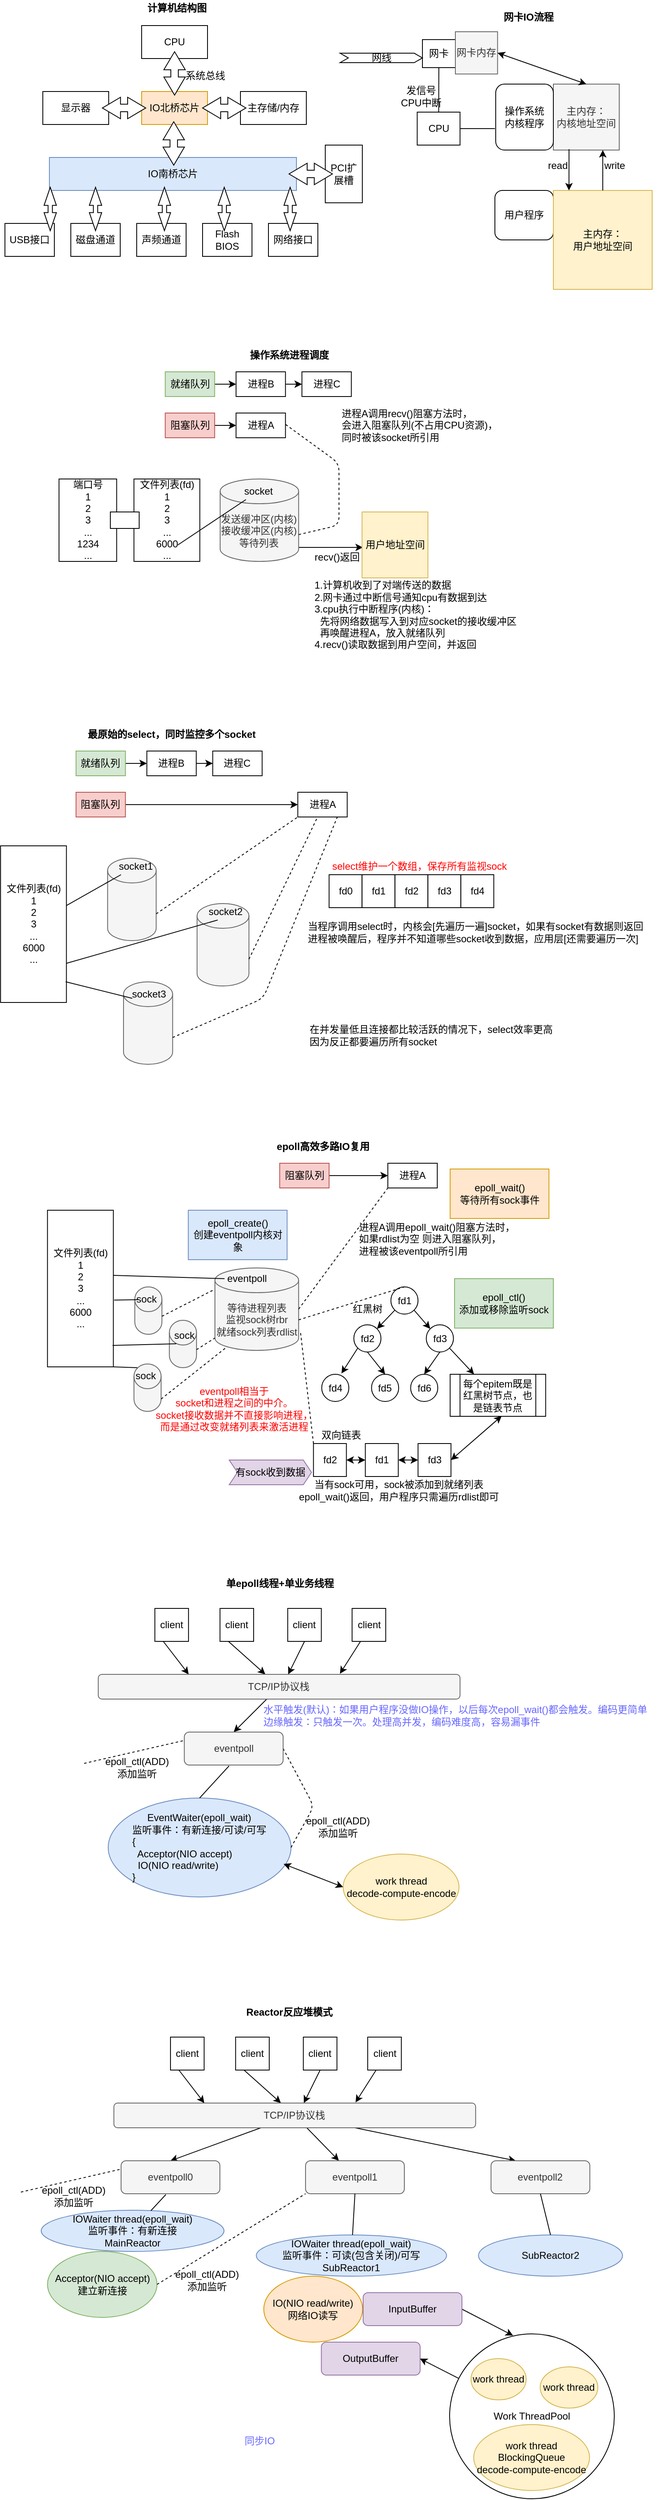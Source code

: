<mxfile version="20.8.13" type="github">
  <diagram id="yQU9XVNkyh9_PEf1FD41" name="Page-1">
    <mxGraphModel dx="1195" dy="657" grid="1" gridSize="10" guides="1" tooltips="1" connect="1" arrows="1" fold="1" page="1" pageScale="1" pageWidth="827" pageHeight="1169" math="0" shadow="0">
      <root>
        <mxCell id="0" />
        <mxCell id="1" parent="0" />
        <mxCell id="0O0ggUQHUPl4NejqoUbk-1" value="IO北桥芯片" style="rounded=0;whiteSpace=wrap;html=1;fillColor=#ffe6cc;strokeColor=#d79b00;" parent="1" vertex="1">
          <mxGeometry x="191" y="120" width="80" height="40" as="geometry" />
        </mxCell>
        <mxCell id="0O0ggUQHUPl4NejqoUbk-2" value="CPU" style="rounded=0;whiteSpace=wrap;html=1;" parent="1" vertex="1">
          <mxGeometry x="191" y="40" width="80" height="40" as="geometry" />
        </mxCell>
        <mxCell id="0O0ggUQHUPl4NejqoUbk-3" value="显示器" style="rounded=0;whiteSpace=wrap;html=1;" parent="1" vertex="1">
          <mxGeometry x="71" y="120" width="80" height="40" as="geometry" />
        </mxCell>
        <mxCell id="0O0ggUQHUPl4NejqoUbk-4" value="主存储/内存" style="rounded=0;whiteSpace=wrap;html=1;" parent="1" vertex="1">
          <mxGeometry x="311" y="120" width="80" height="40" as="geometry" />
        </mxCell>
        <mxCell id="0O0ggUQHUPl4NejqoUbk-5" value="IO南桥芯片" style="rounded=0;whiteSpace=wrap;html=1;fillColor=#dae8fc;strokeColor=#6c8ebf;" parent="1" vertex="1">
          <mxGeometry x="79" y="200" width="300" height="40" as="geometry" />
        </mxCell>
        <mxCell id="0O0ggUQHUPl4NejqoUbk-6" value="USB接口" style="rounded=0;whiteSpace=wrap;html=1;" parent="1" vertex="1">
          <mxGeometry x="25" y="280" width="60" height="40" as="geometry" />
        </mxCell>
        <mxCell id="0O0ggUQHUPl4NejqoUbk-7" value="磁盘通道" style="rounded=0;whiteSpace=wrap;html=1;" parent="1" vertex="1">
          <mxGeometry x="105" y="280" width="60" height="40" as="geometry" />
        </mxCell>
        <mxCell id="0O0ggUQHUPl4NejqoUbk-8" value="声频通道" style="rounded=0;whiteSpace=wrap;html=1;" parent="1" vertex="1">
          <mxGeometry x="185" y="280" width="60" height="40" as="geometry" />
        </mxCell>
        <mxCell id="0O0ggUQHUPl4NejqoUbk-9" value="Flash BIOS" style="rounded=0;whiteSpace=wrap;html=1;" parent="1" vertex="1">
          <mxGeometry x="265" y="280" width="60" height="40" as="geometry" />
        </mxCell>
        <mxCell id="0O0ggUQHUPl4NejqoUbk-10" value="网络接口" style="rounded=0;whiteSpace=wrap;html=1;" parent="1" vertex="1">
          <mxGeometry x="345" y="280" width="60" height="40" as="geometry" />
        </mxCell>
        <mxCell id="0O0ggUQHUPl4NejqoUbk-11" value="PCI扩展槽" style="rounded=0;whiteSpace=wrap;html=1;" parent="1" vertex="1">
          <mxGeometry x="414" y="185" width="45" height="70" as="geometry" />
        </mxCell>
        <mxCell id="0O0ggUQHUPl4NejqoUbk-16" value="" style="html=1;shadow=0;dashed=0;align=center;verticalAlign=middle;shape=mxgraph.arrows2.twoWayArrow;dy=0.65;dx=22;rotation=90;" parent="1" vertex="1">
          <mxGeometry x="204.67" y="85" width="52.66" height="26.02" as="geometry" />
        </mxCell>
        <mxCell id="0O0ggUQHUPl4NejqoUbk-17" value="系统总线" style="text;html=1;strokeColor=none;fillColor=none;align=center;verticalAlign=middle;whiteSpace=wrap;rounded=0;" parent="1" vertex="1">
          <mxGeometry x="241" y="91.02" width="55" height="20" as="geometry" />
        </mxCell>
        <mxCell id="0O0ggUQHUPl4NejqoUbk-19" value="" style="html=1;shadow=0;dashed=0;align=center;verticalAlign=middle;shape=mxgraph.arrows2.twoWayArrow;dy=0.65;dx=22;rotation=90;" parent="1" vertex="1">
          <mxGeometry x="53.67" y="255" width="52.66" height="15" as="geometry" />
        </mxCell>
        <mxCell id="0O0ggUQHUPl4NejqoUbk-20" value="" style="html=1;shadow=0;dashed=0;align=center;verticalAlign=middle;shape=mxgraph.arrows2.twoWayArrow;dy=0.65;dx=22;rotation=90;" parent="1" vertex="1">
          <mxGeometry x="108.67" y="255" width="52.66" height="15" as="geometry" />
        </mxCell>
        <mxCell id="0O0ggUQHUPl4NejqoUbk-21" value="" style="html=1;shadow=0;dashed=0;align=center;verticalAlign=middle;shape=mxgraph.arrows2.twoWayArrow;dy=0.65;dx=22;rotation=90;" parent="1" vertex="1">
          <mxGeometry x="192.34" y="255" width="52.66" height="15" as="geometry" />
        </mxCell>
        <mxCell id="0O0ggUQHUPl4NejqoUbk-22" value="" style="html=1;shadow=0;dashed=0;align=center;verticalAlign=middle;shape=mxgraph.arrows2.twoWayArrow;dy=0.65;dx=22;rotation=90;" parent="1" vertex="1">
          <mxGeometry x="265" y="255" width="52.66" height="15" as="geometry" />
        </mxCell>
        <mxCell id="0O0ggUQHUPl4NejqoUbk-23" value="" style="html=1;shadow=0;dashed=0;align=center;verticalAlign=middle;shape=mxgraph.arrows2.twoWayArrow;dy=0.65;dx=22;rotation=90;" parent="1" vertex="1">
          <mxGeometry x="345" y="255" width="52.66" height="15" as="geometry" />
        </mxCell>
        <mxCell id="0O0ggUQHUPl4NejqoUbk-24" value="" style="html=1;shadow=0;dashed=0;align=center;verticalAlign=middle;shape=mxgraph.arrows2.twoWayArrow;dy=0.65;dx=22;rotation=90;" parent="1" vertex="1">
          <mxGeometry x="203.67" y="170" width="52.66" height="26.02" as="geometry" />
        </mxCell>
        <mxCell id="0O0ggUQHUPl4NejqoUbk-25" value="" style="html=1;shadow=0;dashed=0;align=center;verticalAlign=middle;shape=mxgraph.arrows2.twoWayArrow;dy=0.65;dx=22;rotation=0;" parent="1" vertex="1">
          <mxGeometry x="143.34" y="126.98" width="52.66" height="26.02" as="geometry" />
        </mxCell>
        <mxCell id="0O0ggUQHUPl4NejqoUbk-26" value="" style="html=1;shadow=0;dashed=0;align=center;verticalAlign=middle;shape=mxgraph.arrows2.twoWayArrow;dy=0.65;dx=22;rotation=0;" parent="1" vertex="1">
          <mxGeometry x="265" y="126.98" width="52.66" height="26.02" as="geometry" />
        </mxCell>
        <mxCell id="0O0ggUQHUPl4NejqoUbk-27" value="" style="html=1;shadow=0;dashed=0;align=center;verticalAlign=middle;shape=mxgraph.arrows2.twoWayArrow;dy=0.65;dx=22;rotation=0;" parent="1" vertex="1">
          <mxGeometry x="370" y="206.99" width="52.66" height="26.02" as="geometry" />
        </mxCell>
        <mxCell id="0O0ggUQHUPl4NejqoUbk-28" value="计算机结构图" style="text;html=1;strokeColor=none;fillColor=none;align=center;verticalAlign=middle;whiteSpace=wrap;rounded=0;fontStyle=1" parent="1" vertex="1">
          <mxGeometry x="177.33" y="9" width="113.67" height="20" as="geometry" />
        </mxCell>
        <mxCell id="0O0ggUQHUPl4NejqoUbk-29" value="网卡IO流程" style="text;html=1;strokeColor=none;fillColor=none;align=center;verticalAlign=middle;whiteSpace=wrap;rounded=0;fontStyle=1" parent="1" vertex="1">
          <mxGeometry x="606" y="20" width="110" height="20" as="geometry" />
        </mxCell>
        <mxCell id="0O0ggUQHUPl4NejqoUbk-31" value="网卡" style="rounded=0;whiteSpace=wrap;html=1;" parent="1" vertex="1">
          <mxGeometry x="532" y="57.04" width="40" height="33.98" as="geometry" />
        </mxCell>
        <mxCell id="0O0ggUQHUPl4NejqoUbk-32" value="网线" style="html=1;shadow=0;dashed=0;align=center;verticalAlign=middle;shape=mxgraph.arrows2.arrow;dy=0;dx=10;notch=10;" parent="1" vertex="1">
          <mxGeometry x="432" y="73.52" width="100" height="11.48" as="geometry" />
        </mxCell>
        <mxCell id="0O0ggUQHUPl4NejqoUbk-34" value="主内存：&lt;br&gt;内核地址空间" style="whiteSpace=wrap;html=1;aspect=fixed;fillColor=#f5f5f5;strokeColor=#666666;fontColor=#333333;" parent="1" vertex="1">
          <mxGeometry x="691" y="111.02" width="80" height="80" as="geometry" />
        </mxCell>
        <mxCell id="0O0ggUQHUPl4NejqoUbk-37" value="操作系统&lt;br&gt;内核程序" style="rounded=1;whiteSpace=wrap;html=1;" parent="1" vertex="1">
          <mxGeometry x="621" y="111.02" width="70" height="80" as="geometry" />
        </mxCell>
        <mxCell id="YSoHbs1g0Of7jDAoTYoA-2" value="用户程序" style="rounded=1;whiteSpace=wrap;html=1;" parent="1" vertex="1">
          <mxGeometry x="620" y="240" width="71" height="60" as="geometry" />
        </mxCell>
        <mxCell id="YSoHbs1g0Of7jDAoTYoA-3" value="主内存：&lt;br&gt;用户地址空间" style="whiteSpace=wrap;html=1;aspect=fixed;fillColor=#fff2cc;strokeColor=#d6b656;" parent="1" vertex="1">
          <mxGeometry x="691" y="240" width="120" height="120" as="geometry" />
        </mxCell>
        <mxCell id="YSoHbs1g0Of7jDAoTYoA-6" value="" style="endArrow=classic;html=1;entryX=0.158;entryY=0;entryDx=0;entryDy=0;entryPerimeter=0;" parent="1" target="YSoHbs1g0Of7jDAoTYoA-3" edge="1">
          <mxGeometry width="50" height="50" relative="1" as="geometry">
            <mxPoint x="710" y="190" as="sourcePoint" />
            <mxPoint x="440" y="370" as="targetPoint" />
          </mxGeometry>
        </mxCell>
        <mxCell id="YSoHbs1g0Of7jDAoTYoA-7" value="read" style="text;html=1;align=center;verticalAlign=middle;resizable=0;points=[];autosize=1;" parent="1" vertex="1">
          <mxGeometry x="676" y="200" width="40" height="20" as="geometry" />
        </mxCell>
        <mxCell id="YSoHbs1g0Of7jDAoTYoA-8" value="" style="endArrow=classic;html=1;entryX=0.75;entryY=1;entryDx=0;entryDy=0;" parent="1" source="YSoHbs1g0Of7jDAoTYoA-3" target="0O0ggUQHUPl4NejqoUbk-34" edge="1">
          <mxGeometry width="50" height="50" relative="1" as="geometry">
            <mxPoint x="390" y="420" as="sourcePoint" />
            <mxPoint x="440" y="370" as="targetPoint" />
          </mxGeometry>
        </mxCell>
        <mxCell id="YSoHbs1g0Of7jDAoTYoA-9" value="write" style="text;html=1;align=center;verticalAlign=middle;resizable=0;points=[];autosize=1;" parent="1" vertex="1">
          <mxGeometry x="745" y="200" width="40" height="20" as="geometry" />
        </mxCell>
        <mxCell id="YSoHbs1g0Of7jDAoTYoA-10" value="CPU" style="rounded=0;whiteSpace=wrap;html=1;" parent="1" vertex="1">
          <mxGeometry x="525.66" y="145" width="52" height="40" as="geometry" />
        </mxCell>
        <mxCell id="YSoHbs1g0Of7jDAoTYoA-11" value="" style="endArrow=none;html=1;" parent="1" source="YSoHbs1g0Of7jDAoTYoA-10" target="0O0ggUQHUPl4NejqoUbk-31" edge="1">
          <mxGeometry width="50" height="50" relative="1" as="geometry">
            <mxPoint x="530" y="196.02" as="sourcePoint" />
            <mxPoint x="585" y="146" as="targetPoint" />
          </mxGeometry>
        </mxCell>
        <mxCell id="YSoHbs1g0Of7jDAoTYoA-14" value="发信号&lt;br&gt;CPU中断" style="text;html=1;align=center;verticalAlign=middle;resizable=0;points=[];autosize=1;" parent="1" vertex="1">
          <mxGeometry x="500" y="111.02" width="60" height="30" as="geometry" />
        </mxCell>
        <mxCell id="YSoHbs1g0Of7jDAoTYoA-16" value="" style="endArrow=none;html=1;exitX=1;exitY=0.5;exitDx=0;exitDy=0;" parent="1" source="YSoHbs1g0Of7jDAoTYoA-10" edge="1">
          <mxGeometry width="50" height="50" relative="1" as="geometry">
            <mxPoint x="613" y="201" as="sourcePoint" />
            <mxPoint x="620" y="165" as="targetPoint" />
          </mxGeometry>
        </mxCell>
        <mxCell id="YSoHbs1g0Of7jDAoTYoA-17" value="操作系统进程调度" style="text;html=1;align=center;verticalAlign=middle;resizable=0;points=[];autosize=1;fontStyle=1" parent="1" vertex="1">
          <mxGeometry x="314.67" y="430" width="110" height="20" as="geometry" />
        </mxCell>
        <mxCell id="YSoHbs1g0Of7jDAoTYoA-25" value="" style="edgeStyle=orthogonalEdgeStyle;rounded=0;orthogonalLoop=1;jettySize=auto;html=1;entryX=0;entryY=0.5;entryDx=0;entryDy=0;" parent="1" source="YSoHbs1g0Of7jDAoTYoA-18" edge="1">
          <mxGeometry relative="1" as="geometry">
            <mxPoint x="305.67" y="475" as="targetPoint" />
          </mxGeometry>
        </mxCell>
        <mxCell id="YSoHbs1g0Of7jDAoTYoA-18" value="就绪队列" style="whiteSpace=wrap;html=1;fillColor=#d5e8d4;strokeColor=#82b366;" parent="1" vertex="1">
          <mxGeometry x="219.67" y="460" width="60" height="30" as="geometry" />
        </mxCell>
        <mxCell id="YSoHbs1g0Of7jDAoTYoA-30" value="" style="edgeStyle=orthogonalEdgeStyle;rounded=0;orthogonalLoop=1;jettySize=auto;html=1;" parent="1" source="YSoHbs1g0Of7jDAoTYoA-21" target="YSoHbs1g0Of7jDAoTYoA-22" edge="1">
          <mxGeometry relative="1" as="geometry" />
        </mxCell>
        <mxCell id="YSoHbs1g0Of7jDAoTYoA-21" value="进程B" style="whiteSpace=wrap;html=1;" parent="1" vertex="1">
          <mxGeometry x="305.67" y="460" width="60" height="30" as="geometry" />
        </mxCell>
        <mxCell id="YSoHbs1g0Of7jDAoTYoA-22" value="进程C" style="whiteSpace=wrap;html=1;" parent="1" vertex="1">
          <mxGeometry x="385.67" y="460" width="60" height="30" as="geometry" />
        </mxCell>
        <mxCell id="YSoHbs1g0Of7jDAoTYoA-31" value="" style="edgeStyle=orthogonalEdgeStyle;rounded=0;orthogonalLoop=1;jettySize=auto;html=1;entryX=0;entryY=0.5;entryDx=0;entryDy=0;" parent="1" source="YSoHbs1g0Of7jDAoTYoA-32" target="YSoHbs1g0Of7jDAoTYoA-33" edge="1">
          <mxGeometry relative="1" as="geometry" />
        </mxCell>
        <mxCell id="YSoHbs1g0Of7jDAoTYoA-32" value="阻塞队列" style="whiteSpace=wrap;html=1;fillColor=#f8cecc;strokeColor=#b85450;" parent="1" vertex="1">
          <mxGeometry x="219.67" y="510" width="60" height="30" as="geometry" />
        </mxCell>
        <mxCell id="YSoHbs1g0Of7jDAoTYoA-33" value="进程A" style="whiteSpace=wrap;html=1;" parent="1" vertex="1">
          <mxGeometry x="305.67" y="510" width="60" height="30" as="geometry" />
        </mxCell>
        <mxCell id="YSoHbs1g0Of7jDAoTYoA-34" value="文件列表(fd)&lt;br&gt;1&lt;br&gt;2&lt;br&gt;3&lt;br&gt;...&lt;br&gt;6000&lt;br&gt;..." style="whiteSpace=wrap;html=1;" parent="1" vertex="1">
          <mxGeometry x="181.67" y="590" width="80" height="100" as="geometry" />
        </mxCell>
        <mxCell id="YSoHbs1g0Of7jDAoTYoA-43" value="" style="edgeStyle=orthogonalEdgeStyle;rounded=0;orthogonalLoop=1;jettySize=auto;html=1;" parent="1" edge="1">
          <mxGeometry relative="1" as="geometry">
            <mxPoint x="381.67" y="673" as="sourcePoint" />
            <mxPoint x="459.67" y="673" as="targetPoint" />
          </mxGeometry>
        </mxCell>
        <mxCell id="YSoHbs1g0Of7jDAoTYoA-35" value="发送缓冲区(内核)&lt;br&gt;接收缓冲区(内核)&lt;br&gt;等待列表" style="shape=cylinder3;whiteSpace=wrap;html=1;boundedLbl=1;backgroundOutline=1;size=15;align=center;fillColor=#f5f5f5;strokeColor=#666666;fontColor=#333333;" parent="1" vertex="1">
          <mxGeometry x="286.34" y="590" width="95.33" height="100" as="geometry" />
        </mxCell>
        <mxCell id="YSoHbs1g0Of7jDAoTYoA-36" value="" style="endArrow=none;dashed=1;html=1;entryX=1;entryY=0.75;entryDx=0;entryDy=0;exitX=1;exitY=0;exitDx=0;exitDy=67.5;exitPerimeter=0;" parent="1" source="YSoHbs1g0Of7jDAoTYoA-35" edge="1">
          <mxGeometry width="50" height="50" relative="1" as="geometry">
            <mxPoint x="420.67" y="646" as="sourcePoint" />
            <mxPoint x="365.67" y="523.75" as="targetPoint" />
            <Array as="points">
              <mxPoint x="430.67" y="646" />
              <mxPoint x="430.67" y="571" />
            </Array>
          </mxGeometry>
        </mxCell>
        <mxCell id="YSoHbs1g0Of7jDAoTYoA-37" value="socket" style="text;html=1;strokeColor=none;fillColor=none;align=center;verticalAlign=middle;whiteSpace=wrap;rounded=0;" parent="1" vertex="1">
          <mxGeometry x="312.67" y="595" width="40" height="20" as="geometry" />
        </mxCell>
        <mxCell id="YSoHbs1g0Of7jDAoTYoA-38" value="" style="endArrow=none;html=1;exitX=0.667;exitY=0.8;exitDx=0;exitDy=0;exitPerimeter=0;" parent="1" source="YSoHbs1g0Of7jDAoTYoA-34" target="YSoHbs1g0Of7jDAoTYoA-37" edge="1">
          <mxGeometry width="50" height="50" relative="1" as="geometry">
            <mxPoint x="471.67" y="490" as="sourcePoint" />
            <mxPoint x="521.67" y="440" as="targetPoint" />
          </mxGeometry>
        </mxCell>
        <mxCell id="YSoHbs1g0Of7jDAoTYoA-39" value="进程A调用recv()阻塞方法时，&lt;br&gt;会进入阻塞队列(不占用CPU资源)，&lt;br&gt;同时被该socket所引用" style="text;html=1;align=left;verticalAlign=middle;resizable=0;points=[];autosize=1;" parent="1" vertex="1">
          <mxGeometry x="431.67" y="500" width="200" height="50" as="geometry" />
        </mxCell>
        <mxCell id="YSoHbs1g0Of7jDAoTYoA-40" value="1.计算机收到了对端传送的数据&lt;br&gt;2.网卡通过中断信号通知cpu有数据到达&lt;br&gt;3.cpu执行中断程序(内核)：&lt;br&gt;&amp;nbsp; 先将网络数据写入到对应socket的接收缓冲区&lt;br&gt;&amp;nbsp; 再唤醒进程A，放入就绪队列&lt;br&gt;4.recv()读取数据到用户空间，并返回" style="text;html=1;align=left;verticalAlign=middle;resizable=0;points=[];autosize=1;" parent="1" vertex="1">
          <mxGeometry x="399.33" y="710" width="260" height="90" as="geometry" />
        </mxCell>
        <mxCell id="YSoHbs1g0Of7jDAoTYoA-41" value="用户地址空间" style="whiteSpace=wrap;html=1;aspect=fixed;fillColor=#fff2cc;strokeColor=#d6b656;" parent="1" vertex="1">
          <mxGeometry x="458.67" y="630" width="80" height="80" as="geometry" />
        </mxCell>
        <mxCell id="YSoHbs1g0Of7jDAoTYoA-44" value="recv()返回" style="text;html=1;align=center;verticalAlign=middle;resizable=0;points=[];autosize=1;" parent="1" vertex="1">
          <mxGeometry x="392.67" y="675" width="70" height="20" as="geometry" />
        </mxCell>
        <mxCell id="YSoHbs1g0Of7jDAoTYoA-46" value="网卡内存" style="whiteSpace=wrap;html=1;aspect=fixed;fillColor=#f5f5f5;strokeColor=#666666;fontColor=#333333;" parent="1" vertex="1">
          <mxGeometry x="572" y="47.5" width="51.25" height="51.25" as="geometry" />
        </mxCell>
        <mxCell id="YSoHbs1g0Of7jDAoTYoA-48" value="" style="endArrow=classic;startArrow=classic;html=1;entryX=1;entryY=0.5;entryDx=0;entryDy=0;exitX=0.5;exitY=0;exitDx=0;exitDy=0;" parent="1" source="0O0ggUQHUPl4NejqoUbk-34" target="YSoHbs1g0Of7jDAoTYoA-46" edge="1">
          <mxGeometry width="50" height="50" relative="1" as="geometry">
            <mxPoint x="390" y="400" as="sourcePoint" />
            <mxPoint x="440" y="350" as="targetPoint" />
          </mxGeometry>
        </mxCell>
        <mxCell id="YSoHbs1g0Of7jDAoTYoA-49" value="端口号&lt;br&gt;1&lt;br&gt;2&lt;br&gt;3&lt;br&gt;...&lt;br&gt;1234&lt;br&gt;..." style="whiteSpace=wrap;html=1;" parent="1" vertex="1">
          <mxGeometry x="90.67" y="590" width="70" height="100" as="geometry" />
        </mxCell>
        <mxCell id="YSoHbs1g0Of7jDAoTYoA-51" value="" style="rounded=0;whiteSpace=wrap;html=1;align=left;" parent="1" vertex="1">
          <mxGeometry x="153" y="630" width="35" height="20" as="geometry" />
        </mxCell>
        <mxCell id="IQ0oZYOpI-zYL626lHms-1" value="" style="edgeStyle=orthogonalEdgeStyle;rounded=0;orthogonalLoop=1;jettySize=auto;html=1;entryX=0;entryY=0.5;entryDx=0;entryDy=0;" parent="1" source="IQ0oZYOpI-zYL626lHms-2" edge="1">
          <mxGeometry relative="1" as="geometry">
            <mxPoint x="197.33" y="935" as="targetPoint" />
          </mxGeometry>
        </mxCell>
        <mxCell id="IQ0oZYOpI-zYL626lHms-2" value="就绪队列" style="whiteSpace=wrap;html=1;fillColor=#d5e8d4;strokeColor=#82b366;" parent="1" vertex="1">
          <mxGeometry x="111.33" y="920" width="60" height="30" as="geometry" />
        </mxCell>
        <mxCell id="IQ0oZYOpI-zYL626lHms-3" value="" style="edgeStyle=orthogonalEdgeStyle;rounded=0;orthogonalLoop=1;jettySize=auto;html=1;" parent="1" source="IQ0oZYOpI-zYL626lHms-4" target="IQ0oZYOpI-zYL626lHms-5" edge="1">
          <mxGeometry relative="1" as="geometry" />
        </mxCell>
        <mxCell id="IQ0oZYOpI-zYL626lHms-4" value="进程B" style="whiteSpace=wrap;html=1;" parent="1" vertex="1">
          <mxGeometry x="197.33" y="920" width="60" height="30" as="geometry" />
        </mxCell>
        <mxCell id="IQ0oZYOpI-zYL626lHms-5" value="进程C" style="whiteSpace=wrap;html=1;" parent="1" vertex="1">
          <mxGeometry x="277.33" y="920" width="60" height="30" as="geometry" />
        </mxCell>
        <mxCell id="IQ0oZYOpI-zYL626lHms-6" value="" style="edgeStyle=orthogonalEdgeStyle;rounded=0;orthogonalLoop=1;jettySize=auto;html=1;entryX=0;entryY=0.5;entryDx=0;entryDy=0;" parent="1" source="IQ0oZYOpI-zYL626lHms-7" target="IQ0oZYOpI-zYL626lHms-8" edge="1">
          <mxGeometry relative="1" as="geometry" />
        </mxCell>
        <mxCell id="IQ0oZYOpI-zYL626lHms-7" value="阻塞队列" style="whiteSpace=wrap;html=1;fillColor=#f8cecc;strokeColor=#b85450;" parent="1" vertex="1">
          <mxGeometry x="111.33" y="970" width="60" height="30" as="geometry" />
        </mxCell>
        <mxCell id="IQ0oZYOpI-zYL626lHms-8" value="进程A" style="whiteSpace=wrap;html=1;" parent="1" vertex="1">
          <mxGeometry x="380.66" y="970" width="60" height="30" as="geometry" />
        </mxCell>
        <mxCell id="IQ0oZYOpI-zYL626lHms-9" value="文件列表(fd)&lt;br&gt;1&lt;br&gt;2&lt;br&gt;3&lt;br&gt;...&lt;br&gt;6000&lt;br&gt;..." style="whiteSpace=wrap;html=1;" parent="1" vertex="1">
          <mxGeometry x="19.66" y="1035" width="80" height="190" as="geometry" />
        </mxCell>
        <mxCell id="IQ0oZYOpI-zYL626lHms-10" value="" style="shape=cylinder3;whiteSpace=wrap;html=1;boundedLbl=1;backgroundOutline=1;size=15;align=center;fillColor=#f5f5f5;strokeColor=#666666;fontColor=#333333;" parent="1" vertex="1">
          <mxGeometry x="149.67" y="1050" width="58.99" height="100" as="geometry" />
        </mxCell>
        <mxCell id="IQ0oZYOpI-zYL626lHms-11" value="socket1" style="text;html=1;strokeColor=none;fillColor=none;align=center;verticalAlign=middle;whiteSpace=wrap;rounded=0;" parent="1" vertex="1">
          <mxGeometry x="163.66" y="1050" width="40" height="20" as="geometry" />
        </mxCell>
        <mxCell id="IQ0oZYOpI-zYL626lHms-12" value="" style="endArrow=none;html=1;" parent="1" source="IQ0oZYOpI-zYL626lHms-9" target="IQ0oZYOpI-zYL626lHms-11" edge="1">
          <mxGeometry width="50" height="50" relative="1" as="geometry">
            <mxPoint x="422.33" y="930" as="sourcePoint" />
            <mxPoint x="472.33" y="880" as="targetPoint" />
          </mxGeometry>
        </mxCell>
        <mxCell id="IQ0oZYOpI-zYL626lHms-14" value="最原始的select，同时监控多个socket" style="text;html=1;align=center;verticalAlign=middle;resizable=0;points=[];autosize=1;fontStyle=1" parent="1" vertex="1">
          <mxGeometry x="117.33" y="890" width="220" height="20" as="geometry" />
        </mxCell>
        <mxCell id="IQ0oZYOpI-zYL626lHms-15" value="" style="shape=cylinder3;whiteSpace=wrap;html=1;boundedLbl=1;backgroundOutline=1;size=15;align=center;fillColor=#f5f5f5;strokeColor=#666666;fontColor=#333333;" parent="1" vertex="1">
          <mxGeometry x="258.33" y="1105" width="62.99" height="100" as="geometry" />
        </mxCell>
        <mxCell id="IQ0oZYOpI-zYL626lHms-16" value="" style="shape=cylinder3;whiteSpace=wrap;html=1;boundedLbl=1;backgroundOutline=1;size=15;align=center;fillColor=#f5f5f5;strokeColor=#666666;fontColor=#333333;" parent="1" vertex="1">
          <mxGeometry x="168.99" y="1200" width="59.67" height="100" as="geometry" />
        </mxCell>
        <mxCell id="IQ0oZYOpI-zYL626lHms-17" value="socket2" style="text;html=1;strokeColor=none;fillColor=none;align=center;verticalAlign=middle;whiteSpace=wrap;rounded=0;" parent="1" vertex="1">
          <mxGeometry x="273.32" y="1105" width="40" height="20" as="geometry" />
        </mxCell>
        <mxCell id="IQ0oZYOpI-zYL626lHms-18" value="socket3" style="text;html=1;strokeColor=none;fillColor=none;align=center;verticalAlign=middle;whiteSpace=wrap;rounded=0;" parent="1" vertex="1">
          <mxGeometry x="179.66" y="1205" width="40" height="20" as="geometry" />
        </mxCell>
        <mxCell id="IQ0oZYOpI-zYL626lHms-32" value="" style="endArrow=none;html=1;entryX=0.25;entryY=1;entryDx=0;entryDy=0;exitX=1;exitY=0.75;exitDx=0;exitDy=0;" parent="1" source="IQ0oZYOpI-zYL626lHms-9" target="IQ0oZYOpI-zYL626lHms-17" edge="1">
          <mxGeometry width="50" height="50" relative="1" as="geometry">
            <mxPoint x="93.99" y="1195" as="sourcePoint" />
            <mxPoint x="193.99" y="1035" as="targetPoint" />
          </mxGeometry>
        </mxCell>
        <mxCell id="IQ0oZYOpI-zYL626lHms-33" value="" style="endArrow=none;html=1;exitX=0.988;exitY=0.868;exitDx=0;exitDy=0;exitPerimeter=0;entryX=0;entryY=0.75;entryDx=0;entryDy=0;" parent="1" source="IQ0oZYOpI-zYL626lHms-9" target="IQ0oZYOpI-zYL626lHms-18" edge="1">
          <mxGeometry width="50" height="50" relative="1" as="geometry">
            <mxPoint x="248.66" y="1060" as="sourcePoint" />
            <mxPoint x="298.66" y="1010" as="targetPoint" />
          </mxGeometry>
        </mxCell>
        <mxCell id="IQ0oZYOpI-zYL626lHms-35" value="" style="endArrow=none;dashed=1;html=1;entryX=0;entryY=1;entryDx=0;entryDy=0;exitX=1;exitY=0;exitDx=0;exitDy=67.5;exitPerimeter=0;" parent="1" source="IQ0oZYOpI-zYL626lHms-10" target="IQ0oZYOpI-zYL626lHms-8" edge="1">
          <mxGeometry width="50" height="50" relative="1" as="geometry">
            <mxPoint x="248.66" y="1060" as="sourcePoint" />
            <mxPoint x="298.66" y="1010" as="targetPoint" />
          </mxGeometry>
        </mxCell>
        <mxCell id="IQ0oZYOpI-zYL626lHms-36" value="" style="endArrow=none;dashed=1;html=1;entryX=0.4;entryY=1;entryDx=0;entryDy=0;exitX=1;exitY=0;exitDx=0;exitDy=67.5;exitPerimeter=0;entryPerimeter=0;" parent="1" source="IQ0oZYOpI-zYL626lHms-15" target="IQ0oZYOpI-zYL626lHms-8" edge="1">
          <mxGeometry width="50" height="50" relative="1" as="geometry">
            <mxPoint x="248.66" y="1060" as="sourcePoint" />
            <mxPoint x="298.66" y="1010" as="targetPoint" />
            <Array as="points" />
          </mxGeometry>
        </mxCell>
        <mxCell id="IQ0oZYOpI-zYL626lHms-37" value="" style="endArrow=none;dashed=1;html=1;exitX=1;exitY=0;exitDx=0;exitDy=67.5;exitPerimeter=0;" parent="1" source="IQ0oZYOpI-zYL626lHms-16" edge="1">
          <mxGeometry width="50" height="50" relative="1" as="geometry">
            <mxPoint x="248.66" y="1060" as="sourcePoint" />
            <mxPoint x="428.66" y="1000" as="targetPoint" />
            <Array as="points">
              <mxPoint x="338.66" y="1220" />
            </Array>
          </mxGeometry>
        </mxCell>
        <mxCell id="jj7dlDyVsFg3a79DTdNf-30" value="fd0" style="rounded=0;whiteSpace=wrap;html=1;" parent="1" vertex="1">
          <mxGeometry x="418.66" y="1070" width="40" height="40" as="geometry" />
        </mxCell>
        <mxCell id="jj7dlDyVsFg3a79DTdNf-31" value="fd1" style="rounded=0;whiteSpace=wrap;html=1;" parent="1" vertex="1">
          <mxGeometry x="458.66" y="1070" width="40" height="40" as="geometry" />
        </mxCell>
        <mxCell id="jj7dlDyVsFg3a79DTdNf-32" value="fd2" style="rounded=0;whiteSpace=wrap;html=1;" parent="1" vertex="1">
          <mxGeometry x="498.66" y="1070" width="40" height="40" as="geometry" />
        </mxCell>
        <mxCell id="jj7dlDyVsFg3a79DTdNf-34" value="fd3" style="rounded=0;whiteSpace=wrap;html=1;" parent="1" vertex="1">
          <mxGeometry x="538.66" y="1070" width="40" height="40" as="geometry" />
        </mxCell>
        <mxCell id="jj7dlDyVsFg3a79DTdNf-35" value="&lt;div style=&quot;text-align: left&quot;&gt;&lt;span style=&quot;background-color: initial;&quot;&gt;当程序调用select时，内核会[先遍历一遍]socket，如果有socket有数据则返回&lt;/span&gt;&lt;br&gt;&lt;/div&gt;&lt;div style=&quot;text-align: left&quot;&gt;&lt;span&gt;进程被唤醒后，程序并不知道哪些socket收到数据，应用层[还需要遍历一次]&lt;br&gt;&lt;/span&gt;&lt;/div&gt;" style="text;html=1;align=center;verticalAlign=middle;resizable=0;points=[];autosize=1;" parent="1" vertex="1">
          <mxGeometry x="380.66" y="1120" width="430" height="40" as="geometry" />
        </mxCell>
        <mxCell id="jj7dlDyVsFg3a79DTdNf-37" value="fd4" style="rounded=0;whiteSpace=wrap;html=1;" parent="1" vertex="1">
          <mxGeometry x="578.66" y="1070" width="40" height="40" as="geometry" />
        </mxCell>
        <mxCell id="jj7dlDyVsFg3a79DTdNf-38" value="epoll高效多路IO复用" style="text;html=1;align=center;verticalAlign=middle;resizable=0;points=[];autosize=1;fontStyle=1" parent="1" vertex="1">
          <mxGeometry x="345.66" y="1390" width="130" height="20" as="geometry" />
        </mxCell>
        <mxCell id="HRSG6da-3cRrjabeF-wA-2" value="epoll_create()&lt;br&gt;创建eventpoll内核对象" style="rounded=0;whiteSpace=wrap;html=1;fillColor=#dae8fc;strokeColor=#6c8ebf;" parent="1" vertex="1">
          <mxGeometry x="247.66" y="1477" width="120" height="60" as="geometry" />
        </mxCell>
        <mxCell id="HRSG6da-3cRrjabeF-wA-3" value="epoll_ctl()&lt;br&gt;添加或移除监听sock" style="rounded=0;whiteSpace=wrap;html=1;fillColor=#d5e8d4;strokeColor=#82b366;" parent="1" vertex="1">
          <mxGeometry x="571" y="1560" width="120" height="60" as="geometry" />
        </mxCell>
        <mxCell id="HRSG6da-3cRrjabeF-wA-4" value="epoll_wait()&lt;br&gt;等待所有sock事件" style="rounded=0;whiteSpace=wrap;html=1;fillColor=#ffe6cc;strokeColor=#d79b00;" parent="1" vertex="1">
          <mxGeometry x="565.66" y="1427" width="120" height="60" as="geometry" />
        </mxCell>
        <mxCell id="HRSG6da-3cRrjabeF-wA-6" value="fd2" style="rounded=0;whiteSpace=wrap;html=1;" parent="1" vertex="1">
          <mxGeometry x="399.67" y="1760" width="40" height="40" as="geometry" />
        </mxCell>
        <mxCell id="HRSG6da-3cRrjabeF-wA-7" value="fd1" style="rounded=0;whiteSpace=wrap;html=1;" parent="1" vertex="1">
          <mxGeometry x="462.67" y="1760" width="40" height="40" as="geometry" />
        </mxCell>
        <mxCell id="HRSG6da-3cRrjabeF-wA-8" value="fd3" style="rounded=0;whiteSpace=wrap;html=1;" parent="1" vertex="1">
          <mxGeometry x="526.67" y="1760" width="40" height="40" as="geometry" />
        </mxCell>
        <mxCell id="HRSG6da-3cRrjabeF-wA-11" value="&lt;span style=&quot;text-align: left&quot;&gt;select维护一个数组，保存所有监视sock&lt;/span&gt;" style="text;html=1;strokeColor=none;fillColor=none;align=center;verticalAlign=middle;whiteSpace=wrap;rounded=0;fontColor=#FF0000;" parent="1" vertex="1">
          <mxGeometry x="418.66" y="1050" width="219" height="20" as="geometry" />
        </mxCell>
        <mxCell id="HRSG6da-3cRrjabeF-wA-12" value="当有sock可用，sock被添加到就绪列表&lt;br&gt;epoll_wait()返回，用户程序只需遍历rdlist即可" style="text;html=1;align=center;verticalAlign=middle;resizable=0;points=[];autosize=1;" parent="1" vertex="1">
          <mxGeometry x="373.0" y="1802" width="260" height="30" as="geometry" />
        </mxCell>
        <mxCell id="HRSG6da-3cRrjabeF-wA-13" value="在并发量低且连接都比较活跃的情况下，select效率更高&lt;br&gt;因为反正都要遍历所有socket" style="text;html=1;align=left;verticalAlign=middle;resizable=0;points=[];autosize=1;" parent="1" vertex="1">
          <mxGeometry x="392.67" y="1250" width="310" height="30" as="geometry" />
        </mxCell>
        <mxCell id="HRSG6da-3cRrjabeF-wA-14" value="文件列表(fd)&lt;br&gt;1&lt;br&gt;2&lt;br&gt;3&lt;br&gt;...&lt;br&gt;6000&lt;br&gt;..." style="whiteSpace=wrap;html=1;" parent="1" vertex="1">
          <mxGeometry x="76.66" y="1477" width="80" height="190" as="geometry" />
        </mxCell>
        <mxCell id="HRSG6da-3cRrjabeF-wA-15" value="等待进程列表&lt;br&gt;监视sock树rbr&lt;br&gt;就绪sock列表rdlist" style="shape=cylinder3;whiteSpace=wrap;html=1;boundedLbl=1;backgroundOutline=1;size=15;align=center;fillColor=#f5f5f5;strokeColor=#666666;fontColor=#333333;" parent="1" vertex="1">
          <mxGeometry x="280.01" y="1547" width="101.65" height="100" as="geometry" />
        </mxCell>
        <mxCell id="HRSG6da-3cRrjabeF-wA-16" value="" style="endArrow=none;html=1;exitX=1;exitY=0.416;exitDx=0;exitDy=0;exitPerimeter=0;" parent="1" source="HRSG6da-3cRrjabeF-wA-14" edge="1">
          <mxGeometry width="50" height="50" relative="1" as="geometry">
            <mxPoint x="230" y="1584.419" as="sourcePoint" />
            <mxPoint x="291.66" y="1560" as="targetPoint" />
          </mxGeometry>
        </mxCell>
        <mxCell id="HRSG6da-3cRrjabeF-wA-17" value="eventpoll" style="text;html=1;strokeColor=none;fillColor=none;align=center;verticalAlign=middle;whiteSpace=wrap;rounded=0;" parent="1" vertex="1">
          <mxGeometry x="299" y="1550" width="40" height="20" as="geometry" />
        </mxCell>
        <mxCell id="HRSG6da-3cRrjabeF-wA-18" value="进程A调用epoll_wait()阻塞方法时，&lt;br&gt;如果rdlist为空 则进入阻塞队列，&lt;br&gt;进程被该eventpoll所引用" style="text;html=1;align=left;verticalAlign=middle;resizable=0;points=[];autosize=1;" parent="1" vertex="1">
          <mxGeometry x="453" y="1487" width="200" height="50" as="geometry" />
        </mxCell>
        <mxCell id="HRSG6da-3cRrjabeF-wA-19" value="" style="edgeStyle=orthogonalEdgeStyle;rounded=0;orthogonalLoop=1;jettySize=auto;html=1;entryX=0;entryY=0.5;entryDx=0;entryDy=0;" parent="1" source="HRSG6da-3cRrjabeF-wA-20" target="HRSG6da-3cRrjabeF-wA-21" edge="1">
          <mxGeometry relative="1" as="geometry" />
        </mxCell>
        <mxCell id="HRSG6da-3cRrjabeF-wA-20" value="阻塞队列" style="whiteSpace=wrap;html=1;fillColor=#f8cecc;strokeColor=#b85450;" parent="1" vertex="1">
          <mxGeometry x="358.66" y="1420" width="60" height="30" as="geometry" />
        </mxCell>
        <mxCell id="HRSG6da-3cRrjabeF-wA-21" value="进程A" style="whiteSpace=wrap;html=1;" parent="1" vertex="1">
          <mxGeometry x="490" y="1420" width="60" height="30" as="geometry" />
        </mxCell>
        <mxCell id="HRSG6da-3cRrjabeF-wA-23" value="" style="endArrow=none;dashed=1;html=1;exitX=1;exitY=0.5;exitDx=0;exitDy=0;exitPerimeter=0;entryX=0;entryY=1;entryDx=0;entryDy=0;" parent="1" source="HRSG6da-3cRrjabeF-wA-15" target="HRSG6da-3cRrjabeF-wA-21" edge="1">
          <mxGeometry width="50" height="50" relative="1" as="geometry">
            <mxPoint x="498" y="1590" as="sourcePoint" />
            <mxPoint x="548" y="1540" as="targetPoint" />
          </mxGeometry>
        </mxCell>
        <mxCell id="HRSG6da-3cRrjabeF-wA-32" style="rounded=0;orthogonalLoop=1;jettySize=auto;html=1;exitX=0;exitY=1;exitDx=0;exitDy=0;entryX=1;entryY=0;entryDx=0;entryDy=0;" parent="1" source="HRSG6da-3cRrjabeF-wA-25" target="HRSG6da-3cRrjabeF-wA-26" edge="1">
          <mxGeometry relative="1" as="geometry" />
        </mxCell>
        <mxCell id="HRSG6da-3cRrjabeF-wA-33" style="edgeStyle=none;rounded=0;orthogonalLoop=1;jettySize=auto;html=1;exitX=1;exitY=1;exitDx=0;exitDy=0;entryX=0;entryY=0;entryDx=0;entryDy=0;" parent="1" source="HRSG6da-3cRrjabeF-wA-25" target="HRSG6da-3cRrjabeF-wA-27" edge="1">
          <mxGeometry relative="1" as="geometry" />
        </mxCell>
        <mxCell id="HRSG6da-3cRrjabeF-wA-25" value="fd1" style="ellipse;whiteSpace=wrap;html=1;aspect=fixed;" parent="1" vertex="1">
          <mxGeometry x="493.67" y="1570" width="33" height="33" as="geometry" />
        </mxCell>
        <mxCell id="HRSG6da-3cRrjabeF-wA-34" style="edgeStyle=none;rounded=0;orthogonalLoop=1;jettySize=auto;html=1;exitX=0;exitY=1;exitDx=0;exitDy=0;entryX=0.727;entryY=-0.03;entryDx=0;entryDy=0;entryPerimeter=0;" parent="1" source="HRSG6da-3cRrjabeF-wA-26" target="HRSG6da-3cRrjabeF-wA-28" edge="1">
          <mxGeometry relative="1" as="geometry" />
        </mxCell>
        <mxCell id="HRSG6da-3cRrjabeF-wA-35" style="edgeStyle=none;rounded=0;orthogonalLoop=1;jettySize=auto;html=1;exitX=0.5;exitY=1;exitDx=0;exitDy=0;entryX=0.5;entryY=0;entryDx=0;entryDy=0;" parent="1" source="HRSG6da-3cRrjabeF-wA-26" target="HRSG6da-3cRrjabeF-wA-29" edge="1">
          <mxGeometry relative="1" as="geometry" />
        </mxCell>
        <mxCell id="HRSG6da-3cRrjabeF-wA-26" value="fd2" style="ellipse;whiteSpace=wrap;html=1;aspect=fixed;" parent="1" vertex="1">
          <mxGeometry x="448.67" y="1616" width="33" height="33" as="geometry" />
        </mxCell>
        <mxCell id="HRSG6da-3cRrjabeF-wA-36" style="edgeStyle=none;rounded=0;orthogonalLoop=1;jettySize=auto;html=1;exitX=0.5;exitY=1;exitDx=0;exitDy=0;entryX=0.5;entryY=0;entryDx=0;entryDy=0;" parent="1" source="HRSG6da-3cRrjabeF-wA-27" target="HRSG6da-3cRrjabeF-wA-30" edge="1">
          <mxGeometry relative="1" as="geometry" />
        </mxCell>
        <mxCell id="HRSG6da-3cRrjabeF-wA-37" style="edgeStyle=none;rounded=0;orthogonalLoop=1;jettySize=auto;html=1;exitX=1;exitY=1;exitDx=0;exitDy=0;entryX=0.25;entryY=0;entryDx=0;entryDy=0;" parent="1" source="HRSG6da-3cRrjabeF-wA-27" target="HRSG6da-3cRrjabeF-wA-65" edge="1">
          <mxGeometry relative="1" as="geometry">
            <mxPoint x="584.503" y="1680.833" as="targetPoint" />
          </mxGeometry>
        </mxCell>
        <mxCell id="HRSG6da-3cRrjabeF-wA-27" value="fd3" style="ellipse;whiteSpace=wrap;html=1;aspect=fixed;" parent="1" vertex="1">
          <mxGeometry x="536.67" y="1616" width="33" height="33" as="geometry" />
        </mxCell>
        <mxCell id="HRSG6da-3cRrjabeF-wA-28" value="fd4" style="ellipse;whiteSpace=wrap;html=1;aspect=fixed;" parent="1" vertex="1">
          <mxGeometry x="409.67" y="1676" width="33" height="33" as="geometry" />
        </mxCell>
        <mxCell id="HRSG6da-3cRrjabeF-wA-29" value="fd5" style="ellipse;whiteSpace=wrap;html=1;aspect=fixed;" parent="1" vertex="1">
          <mxGeometry x="470.17" y="1676" width="33" height="33" as="geometry" />
        </mxCell>
        <mxCell id="HRSG6da-3cRrjabeF-wA-30" value="fd6" style="ellipse;whiteSpace=wrap;html=1;aspect=fixed;" parent="1" vertex="1">
          <mxGeometry x="517.67" y="1676" width="33" height="33" as="geometry" />
        </mxCell>
        <mxCell id="HRSG6da-3cRrjabeF-wA-38" value="" style="endArrow=none;dashed=1;html=1;entryX=0.5;entryY=0;entryDx=0;entryDy=0;" parent="1" target="HRSG6da-3cRrjabeF-wA-25" edge="1">
          <mxGeometry width="50" height="50" relative="1" as="geometry">
            <mxPoint x="381.66" y="1610" as="sourcePoint" />
            <mxPoint x="548" y="1510" as="targetPoint" />
          </mxGeometry>
        </mxCell>
        <mxCell id="HRSG6da-3cRrjabeF-wA-40" value="红黑树" style="text;html=1;align=center;verticalAlign=middle;resizable=0;points=[];autosize=1;" parent="1" vertex="1">
          <mxGeometry x="440" y="1587" width="50" height="20" as="geometry" />
        </mxCell>
        <mxCell id="HRSG6da-3cRrjabeF-wA-43" value="" style="endArrow=none;dashed=1;html=1;entryX=1.02;entryY=0.76;entryDx=0;entryDy=0;entryPerimeter=0;exitX=0;exitY=0;exitDx=0;exitDy=0;" parent="1" source="HRSG6da-3cRrjabeF-wA-6" target="HRSG6da-3cRrjabeF-wA-15" edge="1">
          <mxGeometry width="50" height="50" relative="1" as="geometry">
            <mxPoint x="398" y="1780" as="sourcePoint" />
            <mxPoint x="548" y="1710" as="targetPoint" />
          </mxGeometry>
        </mxCell>
        <mxCell id="HRSG6da-3cRrjabeF-wA-45" value="有sock收到数据" style="html=1;shadow=0;dashed=0;align=center;verticalAlign=middle;shape=mxgraph.arrows2.arrow;dy=0;dx=10;notch=10;fillColor=#e1d5e7;strokeColor=#9673a6;" parent="1" vertex="1">
          <mxGeometry x="297.32" y="1780" width="100" height="30" as="geometry" />
        </mxCell>
        <mxCell id="HRSG6da-3cRrjabeF-wA-47" value="" style="shape=cylinder3;whiteSpace=wrap;html=1;boundedLbl=1;backgroundOutline=1;size=15;align=center;fillColor=#f5f5f5;strokeColor=#666666;fontColor=#333333;" parent="1" vertex="1">
          <mxGeometry x="182.68" y="1570" width="32.99" height="57.5" as="geometry" />
        </mxCell>
        <mxCell id="HRSG6da-3cRrjabeF-wA-48" value="sock" style="text;html=1;strokeColor=none;fillColor=none;align=center;verticalAlign=middle;whiteSpace=wrap;rounded=0;" parent="1" vertex="1">
          <mxGeometry x="176.67" y="1574.5" width="40" height="20" as="geometry" />
        </mxCell>
        <mxCell id="HRSG6da-3cRrjabeF-wA-49" value="" style="shape=cylinder3;whiteSpace=wrap;html=1;boundedLbl=1;backgroundOutline=1;size=15;align=center;fillColor=#f5f5f5;strokeColor=#666666;fontColor=#333333;" parent="1" vertex="1">
          <mxGeometry x="181.68" y="1663.5" width="32.99" height="57.5" as="geometry" />
        </mxCell>
        <mxCell id="HRSG6da-3cRrjabeF-wA-50" value="sock" style="text;html=1;strokeColor=none;fillColor=none;align=center;verticalAlign=middle;whiteSpace=wrap;rounded=0;" parent="1" vertex="1">
          <mxGeometry x="175.67" y="1668" width="40" height="20" as="geometry" />
        </mxCell>
        <mxCell id="HRSG6da-3cRrjabeF-wA-51" value="" style="shape=cylinder3;whiteSpace=wrap;html=1;boundedLbl=1;backgroundOutline=1;size=15;align=center;fillColor=#f5f5f5;strokeColor=#666666;fontColor=#333333;" parent="1" vertex="1">
          <mxGeometry x="224.67" y="1610.5" width="32.99" height="57.5" as="geometry" />
        </mxCell>
        <mxCell id="HRSG6da-3cRrjabeF-wA-52" value="sock" style="text;html=1;strokeColor=none;fillColor=none;align=center;verticalAlign=middle;whiteSpace=wrap;rounded=0;" parent="1" vertex="1">
          <mxGeometry x="223.0" y="1619" width="40" height="20" as="geometry" />
        </mxCell>
        <mxCell id="HRSG6da-3cRrjabeF-wA-55" value="" style="endArrow=none;dashed=1;html=1;exitX=1;exitY=0;exitDx=0;exitDy=35.625;exitPerimeter=0;entryX=-0.004;entryY=0.26;entryDx=0;entryDy=0;entryPerimeter=0;" parent="1" source="HRSG6da-3cRrjabeF-wA-47" target="HRSG6da-3cRrjabeF-wA-15" edge="1">
          <mxGeometry width="50" height="50" relative="1" as="geometry">
            <mxPoint x="451.66" y="1540" as="sourcePoint" />
            <mxPoint x="501.66" y="1490" as="targetPoint" />
          </mxGeometry>
        </mxCell>
        <mxCell id="HRSG6da-3cRrjabeF-wA-56" value="" style="endArrow=none;dashed=1;html=1;exitX=1;exitY=1;exitDx=0;exitDy=-15;exitPerimeter=0;entryX=0.145;entryY=1;entryDx=0;entryDy=-4.35;entryPerimeter=0;" parent="1" source="HRSG6da-3cRrjabeF-wA-49" target="HRSG6da-3cRrjabeF-wA-15" edge="1">
          <mxGeometry width="50" height="50" relative="1" as="geometry">
            <mxPoint x="451.66" y="1540" as="sourcePoint" />
            <mxPoint x="301.66" y="1620" as="targetPoint" />
          </mxGeometry>
        </mxCell>
        <mxCell id="HRSG6da-3cRrjabeF-wA-57" value="" style="endArrow=none;dashed=1;html=1;exitX=1;exitY=0;exitDx=0;exitDy=35.625;exitPerimeter=0;entryX=0;entryY=1;entryDx=0;entryDy=-15;entryPerimeter=0;" parent="1" source="HRSG6da-3cRrjabeF-wA-51" target="HRSG6da-3cRrjabeF-wA-15" edge="1">
          <mxGeometry width="50" height="50" relative="1" as="geometry">
            <mxPoint x="451.66" y="1540" as="sourcePoint" />
            <mxPoint x="501.66" y="1490" as="targetPoint" />
          </mxGeometry>
        </mxCell>
        <mxCell id="HRSG6da-3cRrjabeF-wA-58" value="" style="endArrow=none;html=1;entryX=0.25;entryY=0;entryDx=0;entryDy=0;" parent="1" edge="1">
          <mxGeometry width="50" height="50" relative="1" as="geometry">
            <mxPoint x="157.66" y="1586" as="sourcePoint" />
            <mxPoint x="186.67" y="1585.5" as="targetPoint" />
          </mxGeometry>
        </mxCell>
        <mxCell id="HRSG6da-3cRrjabeF-wA-59" value="" style="endArrow=none;html=1;exitX=0.988;exitY=0.863;exitDx=0;exitDy=0;exitPerimeter=0;entryX=0.25;entryY=1;entryDx=0;entryDy=0;" parent="1" source="HRSG6da-3cRrjabeF-wA-14" target="HRSG6da-3cRrjabeF-wA-52" edge="1">
          <mxGeometry width="50" height="50" relative="1" as="geometry">
            <mxPoint x="451.66" y="1540" as="sourcePoint" />
            <mxPoint x="501.66" y="1490" as="targetPoint" />
          </mxGeometry>
        </mxCell>
        <mxCell id="HRSG6da-3cRrjabeF-wA-60" value="" style="endArrow=none;html=1;exitX=1;exitY=1;exitDx=0;exitDy=0;entryX=0.25;entryY=0;entryDx=0;entryDy=0;" parent="1" source="HRSG6da-3cRrjabeF-wA-14" target="HRSG6da-3cRrjabeF-wA-50" edge="1">
          <mxGeometry width="50" height="50" relative="1" as="geometry">
            <mxPoint x="451.66" y="1540" as="sourcePoint" />
            <mxPoint x="501.66" y="1490" as="targetPoint" />
          </mxGeometry>
        </mxCell>
        <mxCell id="HRSG6da-3cRrjabeF-wA-63" value="&lt;font color=&quot;#ff0000&quot;&gt;eventpoll相当于&lt;br&gt;socket和进程之间的中介。&lt;br&gt;socket接收数据并不直接影响进程，&lt;br&gt;而是通过改变就绪列表来激活进程&lt;br&gt;&lt;/font&gt;" style="text;html=1;align=center;verticalAlign=middle;resizable=0;points=[];autosize=1;" parent="1" vertex="1">
          <mxGeometry x="197.67" y="1688" width="210" height="60" as="geometry" />
        </mxCell>
        <mxCell id="HRSG6da-3cRrjabeF-wA-64" value="双向链表" style="text;html=1;align=center;verticalAlign=middle;resizable=0;points=[];autosize=1;" parent="1" vertex="1">
          <mxGeometry x="402.66" y="1740" width="60" height="20" as="geometry" />
        </mxCell>
        <mxCell id="HRSG6da-3cRrjabeF-wA-65" value="每个epitem既是红黑树节点，也是链表节点" style="shape=process;whiteSpace=wrap;html=1;backgroundOutline=1;" parent="1" vertex="1">
          <mxGeometry x="565.66" y="1676" width="116" height="51" as="geometry" />
        </mxCell>
        <mxCell id="lz00sBODQOmjG8geUrzL-1" value="单epoll线程+单业务线程" style="text;html=1;strokeColor=none;fillColor=none;align=center;verticalAlign=middle;whiteSpace=wrap;rounded=0;fontStyle=1" parent="1" vertex="1">
          <mxGeometry x="291.74" y="1920" width="134.34" height="20" as="geometry" />
        </mxCell>
        <mxCell id="qBPPuTxF1HSUTivXGhJS-4" value="" style="rounded=0;orthogonalLoop=1;jettySize=auto;html=1;entryX=0.25;entryY=0;entryDx=0;entryDy=0;exitX=0.25;exitY=1;exitDx=0;exitDy=0;" parent="1" source="lz00sBODQOmjG8geUrzL-2" target="qBPPuTxF1HSUTivXGhJS-32" edge="1">
          <mxGeometry relative="1" as="geometry" />
        </mxCell>
        <mxCell id="lz00sBODQOmjG8geUrzL-2" value="client" style="rounded=0;whiteSpace=wrap;html=1;" parent="1" vertex="1">
          <mxGeometry x="207.08" y="1960" width="40.84" height="40" as="geometry" />
        </mxCell>
        <mxCell id="qBPPuTxF1HSUTivXGhJS-5" value="" style="edgeStyle=none;rounded=0;orthogonalLoop=1;jettySize=auto;html=1;exitX=0.25;exitY=1;exitDx=0;exitDy=0;" parent="1" source="lz00sBODQOmjG8geUrzL-3" target="qBPPuTxF1HSUTivXGhJS-32" edge="1">
          <mxGeometry relative="1" as="geometry" />
        </mxCell>
        <mxCell id="lz00sBODQOmjG8geUrzL-3" value="client" style="rounded=0;whiteSpace=wrap;html=1;" parent="1" vertex="1">
          <mxGeometry x="286.17" y="1960" width="40.84" height="40" as="geometry" />
        </mxCell>
        <mxCell id="qBPPuTxF1HSUTivXGhJS-6" value="" style="edgeStyle=none;rounded=0;orthogonalLoop=1;jettySize=auto;html=1;exitX=0.5;exitY=1;exitDx=0;exitDy=0;entryX=0.525;entryY=0;entryDx=0;entryDy=0;entryPerimeter=0;" parent="1" source="lz00sBODQOmjG8geUrzL-4" target="qBPPuTxF1HSUTivXGhJS-32" edge="1">
          <mxGeometry relative="1" as="geometry" />
        </mxCell>
        <mxCell id="lz00sBODQOmjG8geUrzL-4" value="client" style="rounded=0;whiteSpace=wrap;html=1;" parent="1" vertex="1">
          <mxGeometry x="368.4" y="1960" width="40.84" height="40" as="geometry" />
        </mxCell>
        <mxCell id="qBPPuTxF1HSUTivXGhJS-7" value="" style="edgeStyle=none;rounded=0;orthogonalLoop=1;jettySize=auto;html=1;entryX=0.668;entryY=-0.025;entryDx=0;entryDy=0;entryPerimeter=0;exitX=0.25;exitY=1;exitDx=0;exitDy=0;" parent="1" source="lz00sBODQOmjG8geUrzL-5" target="qBPPuTxF1HSUTivXGhJS-32" edge="1">
          <mxGeometry relative="1" as="geometry" />
        </mxCell>
        <mxCell id="lz00sBODQOmjG8geUrzL-5" value="client" style="rounded=0;whiteSpace=wrap;html=1;" parent="1" vertex="1">
          <mxGeometry x="446.58" y="1960" width="40.84" height="40" as="geometry" />
        </mxCell>
        <mxCell id="qBPPuTxF1HSUTivXGhJS-8" style="edgeStyle=none;rounded=0;orthogonalLoop=1;jettySize=auto;html=1;" parent="1" source="lz00sBODQOmjG8geUrzL-6" edge="1">
          <mxGeometry relative="1" as="geometry">
            <mxPoint x="205.87" y="2274.922" as="targetPoint" />
          </mxGeometry>
        </mxCell>
        <mxCell id="lz00sBODQOmjG8geUrzL-6" value="EventWaiter(epoll_wait)&lt;br&gt;监听事件：有新连接/可读/可写&lt;br&gt;&lt;div style=&quot;text-align: left&quot;&gt;&lt;span&gt;{&lt;/span&gt;&lt;/div&gt;&lt;div style=&quot;text-align: left&quot;&gt;&lt;span&gt;&amp;nbsp; Acceptor(NIO accept)&lt;/span&gt;&lt;/div&gt;&lt;div style=&quot;text-align: left&quot;&gt;&lt;span&gt;&amp;nbsp; IO(NIO read/write)&lt;/span&gt;&lt;/div&gt;&lt;div style=&quot;text-align: left&quot;&gt;&lt;span&gt;}&lt;/span&gt;&lt;/div&gt;" style="ellipse;whiteSpace=wrap;html=1;fillColor=#dae8fc;strokeColor=#6c8ebf;align=center;" parent="1" vertex="1">
          <mxGeometry x="150.41" y="2190" width="222" height="120" as="geometry" />
        </mxCell>
        <mxCell id="qBPPuTxF1HSUTivXGhJS-11" value="" style="endArrow=none;dashed=1;html=1;entryX=1;entryY=0.5;entryDx=0;entryDy=0;exitX=1;exitY=0.5;exitDx=0;exitDy=0;" parent="1" source="lz00sBODQOmjG8geUrzL-6" target="qBPPuTxF1HSUTivXGhJS-34" edge="1">
          <mxGeometry width="50" height="50" relative="1" as="geometry">
            <mxPoint x="240.41" y="2300" as="sourcePoint" />
            <mxPoint x="466.83" y="2150" as="targetPoint" />
            <Array as="points">
              <mxPoint x="400.16" y="2200" />
            </Array>
          </mxGeometry>
        </mxCell>
        <mxCell id="qBPPuTxF1HSUTivXGhJS-12" value="epoll_ctl(ADD)&lt;br&gt;添加监听" style="text;html=1;align=center;verticalAlign=middle;resizable=0;points=[];autosize=1;" parent="1" vertex="1">
          <mxGeometry x="383.64" y="2210" width="90" height="30" as="geometry" />
        </mxCell>
        <mxCell id="qBPPuTxF1HSUTivXGhJS-18" value="" style="endArrow=none;dashed=1;html=1;entryX=0.008;entryY=0.64;entryDx=0;entryDy=0;entryPerimeter=0;" parent="1" edge="1">
          <mxGeometry width="50" height="50" relative="1" as="geometry">
            <mxPoint x="121.16" y="2148" as="sourcePoint" />
            <mxPoint x="243.498" y="2120" as="targetPoint" />
          </mxGeometry>
        </mxCell>
        <mxCell id="qBPPuTxF1HSUTivXGhJS-19" value="epoll_ctl(ADD)&lt;br&gt;添加监听" style="text;html=1;align=center;verticalAlign=middle;resizable=0;points=[];autosize=1;" parent="1" vertex="1">
          <mxGeometry x="139.82" y="2138" width="90" height="30" as="geometry" />
        </mxCell>
        <mxCell id="qBPPuTxF1HSUTivXGhJS-37" style="edgeStyle=none;rounded=0;orthogonalLoop=1;jettySize=auto;html=1;entryX=0.5;entryY=0;entryDx=0;entryDy=0;" parent="1" source="qBPPuTxF1HSUTivXGhJS-32" target="qBPPuTxF1HSUTivXGhJS-34" edge="1">
          <mxGeometry relative="1" as="geometry" />
        </mxCell>
        <mxCell id="qBPPuTxF1HSUTivXGhJS-32" value="TCP/IP协议栈" style="rounded=1;whiteSpace=wrap;html=1;fillColor=#f5f5f5;strokeColor=#666666;fontColor=#333333;" parent="1" vertex="1">
          <mxGeometry x="138.33" y="2040" width="439.33" height="30" as="geometry" />
        </mxCell>
        <mxCell id="qBPPuTxF1HSUTivXGhJS-34" value="eventpoll" style="rounded=1;whiteSpace=wrap;html=1;fillColor=#f5f5f5;strokeColor=#666666;fontColor=#333333;" parent="1" vertex="1">
          <mxGeometry x="242.83" y="2110" width="120" height="40" as="geometry" />
        </mxCell>
        <mxCell id="3xdIrjbvfQRTIw6QENfw-1" value="" style="endArrow=none;html=1;entryX=0.453;entryY=1.025;entryDx=0;entryDy=0;entryPerimeter=0;exitX=0.5;exitY=0;exitDx=0;exitDy=0;" parent="1" source="lz00sBODQOmjG8geUrzL-6" target="qBPPuTxF1HSUTivXGhJS-34" edge="1">
          <mxGeometry width="50" height="50" relative="1" as="geometry">
            <mxPoint x="444.41" y="2180" as="sourcePoint" />
            <mxPoint x="490.16" y="2190" as="targetPoint" />
          </mxGeometry>
        </mxCell>
        <mxCell id="3xdIrjbvfQRTIw6QENfw-4" value="Reactor反应堆模式" style="text;html=1;strokeColor=none;fillColor=none;align=center;verticalAlign=middle;whiteSpace=wrap;rounded=0;fontStyle=1" parent="1" vertex="1">
          <mxGeometry x="309.03" y="2440" width="123.34" height="20" as="geometry" />
        </mxCell>
        <mxCell id="3xdIrjbvfQRTIw6QENfw-5" value="" style="rounded=0;orthogonalLoop=1;jettySize=auto;html=1;entryX=0.25;entryY=0;entryDx=0;entryDy=0;exitX=0.25;exitY=1;exitDx=0;exitDy=0;" parent="1" source="3xdIrjbvfQRTIw6QENfw-6" target="3xdIrjbvfQRTIw6QENfw-35" edge="1">
          <mxGeometry relative="1" as="geometry" />
        </mxCell>
        <mxCell id="3xdIrjbvfQRTIw6QENfw-6" value="client" style="rounded=0;whiteSpace=wrap;html=1;" parent="1" vertex="1">
          <mxGeometry x="226.04" y="2480" width="40.84" height="40" as="geometry" />
        </mxCell>
        <mxCell id="3xdIrjbvfQRTIw6QENfw-7" value="" style="edgeStyle=none;rounded=0;orthogonalLoop=1;jettySize=auto;html=1;exitX=0.25;exitY=1;exitDx=0;exitDy=0;" parent="1" source="3xdIrjbvfQRTIw6QENfw-8" target="3xdIrjbvfQRTIw6QENfw-35" edge="1">
          <mxGeometry relative="1" as="geometry" />
        </mxCell>
        <mxCell id="3xdIrjbvfQRTIw6QENfw-8" value="client" style="rounded=0;whiteSpace=wrap;html=1;" parent="1" vertex="1">
          <mxGeometry x="305.13" y="2480" width="40.84" height="40" as="geometry" />
        </mxCell>
        <mxCell id="3xdIrjbvfQRTIw6QENfw-9" value="" style="edgeStyle=none;rounded=0;orthogonalLoop=1;jettySize=auto;html=1;exitX=0.5;exitY=1;exitDx=0;exitDy=0;entryX=0.525;entryY=0;entryDx=0;entryDy=0;entryPerimeter=0;" parent="1" source="3xdIrjbvfQRTIw6QENfw-10" target="3xdIrjbvfQRTIw6QENfw-35" edge="1">
          <mxGeometry relative="1" as="geometry" />
        </mxCell>
        <mxCell id="3xdIrjbvfQRTIw6QENfw-10" value="client" style="rounded=0;whiteSpace=wrap;html=1;" parent="1" vertex="1">
          <mxGeometry x="387.36" y="2480" width="40.84" height="40" as="geometry" />
        </mxCell>
        <mxCell id="3xdIrjbvfQRTIw6QENfw-11" value="" style="edgeStyle=none;rounded=0;orthogonalLoop=1;jettySize=auto;html=1;entryX=0.668;entryY=-0.025;entryDx=0;entryDy=0;entryPerimeter=0;exitX=0.25;exitY=1;exitDx=0;exitDy=0;" parent="1" source="3xdIrjbvfQRTIw6QENfw-12" target="3xdIrjbvfQRTIw6QENfw-35" edge="1">
          <mxGeometry relative="1" as="geometry" />
        </mxCell>
        <mxCell id="3xdIrjbvfQRTIw6QENfw-12" value="client" style="rounded=0;whiteSpace=wrap;html=1;" parent="1" vertex="1">
          <mxGeometry x="465.54" y="2480" width="40.84" height="40" as="geometry" />
        </mxCell>
        <mxCell id="3xdIrjbvfQRTIw6QENfw-14" value="IOWaiter thread(epoll_wait)&lt;br&gt;监听事件：有新连接&lt;br&gt;MainReactor" style="ellipse;whiteSpace=wrap;html=1;fillColor=#dae8fc;strokeColor=#6c8ebf;" parent="1" vertex="1">
          <mxGeometry x="69.03" y="2690" width="222" height="50" as="geometry" />
        </mxCell>
        <mxCell id="3xdIrjbvfQRTIw6QENfw-15" value="Acceptor(NIO accept)&lt;br&gt;建立新连接" style="ellipse;whiteSpace=wrap;html=1;fillColor=#d5e8d4;strokeColor=#82b366;" parent="1" vertex="1">
          <mxGeometry x="76.66" y="2740" width="133" height="80" as="geometry" />
        </mxCell>
        <mxCell id="3xdIrjbvfQRTIw6QENfw-16" value="IO(NIO read/write)&lt;br&gt;网络IO读写" style="ellipse;whiteSpace=wrap;html=1;fillColor=#ffe6cc;strokeColor=#d79b00;" parent="1" vertex="1">
          <mxGeometry x="339.33" y="2770" width="120" height="80" as="geometry" />
        </mxCell>
        <mxCell id="3xdIrjbvfQRTIw6QENfw-17" value="" style="edgeStyle=none;rounded=0;orthogonalLoop=1;jettySize=auto;html=1;entryX=0.385;entryY=0.01;entryDx=0;entryDy=0;exitX=1;exitY=0.5;exitDx=0;exitDy=0;entryPerimeter=0;" parent="1" source="3xdIrjbvfQRTIw6QENfw-18" target="3xdIrjbvfQRTIw6QENfw-27" edge="1">
          <mxGeometry relative="1" as="geometry">
            <mxPoint x="530" y="2830" as="sourcePoint" />
          </mxGeometry>
        </mxCell>
        <mxCell id="3xdIrjbvfQRTIw6QENfw-18" value="InputBuffer" style="rounded=1;whiteSpace=wrap;html=1;fillColor=#e1d5e7;strokeColor=#9673a6;" parent="1" vertex="1">
          <mxGeometry x="460" y="2790" width="120" height="40" as="geometry" />
        </mxCell>
        <mxCell id="3xdIrjbvfQRTIw6QENfw-19" value="OutputBuffer" style="rounded=1;whiteSpace=wrap;html=1;fillColor=#e1d5e7;strokeColor=#9673a6;" parent="1" vertex="1">
          <mxGeometry x="409.24" y="2850" width="120" height="40" as="geometry" />
        </mxCell>
        <mxCell id="3xdIrjbvfQRTIw6QENfw-20" value="IOWaiter thread(epoll_wait)&lt;br&gt;监听事件：可读(包含关闭)/可写&lt;br&gt;SubReactor1" style="ellipse;whiteSpace=wrap;html=1;fillColor=#dae8fc;strokeColor=#6c8ebf;" parent="1" vertex="1">
          <mxGeometry x="330.28" y="2720" width="231" height="50" as="geometry" />
        </mxCell>
        <mxCell id="3xdIrjbvfQRTIw6QENfw-21" value="" style="endArrow=none;dashed=1;html=1;exitX=1;exitY=0.5;exitDx=0;exitDy=0;entryX=0;entryY=1;entryDx=0;entryDy=0;" parent="1" source="3xdIrjbvfQRTIw6QENfw-15" target="3xdIrjbvfQRTIw6QENfw-37" edge="1">
          <mxGeometry width="50" height="50" relative="1" as="geometry">
            <mxPoint x="303.29" y="2960" as="sourcePoint" />
            <mxPoint x="403.37" y="2660" as="targetPoint" />
          </mxGeometry>
        </mxCell>
        <mxCell id="3xdIrjbvfQRTIw6QENfw-22" value="epoll_ctl(ADD)&lt;br&gt;添加监听" style="text;html=1;align=center;verticalAlign=middle;resizable=0;points=[];autosize=1;" parent="1" vertex="1">
          <mxGeometry x="224.67" y="2760" width="90" height="30" as="geometry" />
        </mxCell>
        <mxCell id="3xdIrjbvfQRTIw6QENfw-23" value="" style="endArrow=none;dashed=1;html=1;entryX=0.008;entryY=0.64;entryDx=0;entryDy=0;entryPerimeter=0;" parent="1" edge="1">
          <mxGeometry width="50" height="50" relative="1" as="geometry">
            <mxPoint x="44.37" y="2668" as="sourcePoint" />
            <mxPoint x="166.708" y="2640" as="targetPoint" />
          </mxGeometry>
        </mxCell>
        <mxCell id="3xdIrjbvfQRTIw6QENfw-24" value="epoll_ctl(ADD)&lt;br&gt;添加监听" style="text;html=1;align=center;verticalAlign=middle;resizable=0;points=[];autosize=1;" parent="1" vertex="1">
          <mxGeometry x="63.03" y="2658" width="90" height="30" as="geometry" />
        </mxCell>
        <mxCell id="3xdIrjbvfQRTIw6QENfw-26" style="edgeStyle=none;rounded=0;orthogonalLoop=1;jettySize=auto;html=1;" parent="1" source="3xdIrjbvfQRTIw6QENfw-27" edge="1">
          <mxGeometry relative="1" as="geometry">
            <mxPoint x="529" y="2870" as="targetPoint" />
          </mxGeometry>
        </mxCell>
        <mxCell id="3xdIrjbvfQRTIw6QENfw-27" value="Work ThreadPool" style="ellipse;whiteSpace=wrap;html=1;aspect=fixed;" parent="1" vertex="1">
          <mxGeometry x="564.99" y="2840" width="200" height="200" as="geometry" />
        </mxCell>
        <mxCell id="3xdIrjbvfQRTIw6QENfw-28" value="work thread" style="ellipse;whiteSpace=wrap;html=1;fillColor=#fff2cc;strokeColor=#d6b656;" parent="1" vertex="1">
          <mxGeometry x="590.98" y="2870" width="67.01" height="50" as="geometry" />
        </mxCell>
        <mxCell id="3xdIrjbvfQRTIw6QENfw-29" value="work thread" style="ellipse;whiteSpace=wrap;html=1;fillColor=#fff2cc;strokeColor=#d6b656;" parent="1" vertex="1">
          <mxGeometry x="674.99" y="2880" width="70" height="50" as="geometry" />
        </mxCell>
        <mxCell id="3xdIrjbvfQRTIw6QENfw-30" value="work thread&lt;br&gt;BlockingQueue&lt;br&gt;decode-compute-encode" style="ellipse;whiteSpace=wrap;html=1;fillColor=#fff2cc;strokeColor=#d6b656;" parent="1" vertex="1">
          <mxGeometry x="594.24" y="2950" width="140.75" height="80" as="geometry" />
        </mxCell>
        <mxCell id="3xdIrjbvfQRTIw6QENfw-31" value="SubReactor2" style="ellipse;whiteSpace=wrap;html=1;fillColor=#dae8fc;strokeColor=#6c8ebf;" parent="1" vertex="1">
          <mxGeometry x="600.03" y="2720" width="175" height="50" as="geometry" />
        </mxCell>
        <mxCell id="3xdIrjbvfQRTIw6QENfw-32" style="edgeStyle=none;rounded=0;orthogonalLoop=1;jettySize=auto;html=1;entryX=0.5;entryY=0;entryDx=0;entryDy=0;" parent="1" source="3xdIrjbvfQRTIw6QENfw-35" target="3xdIrjbvfQRTIw6QENfw-36" edge="1">
          <mxGeometry relative="1" as="geometry" />
        </mxCell>
        <mxCell id="3xdIrjbvfQRTIw6QENfw-33" style="edgeStyle=none;rounded=0;orthogonalLoop=1;jettySize=auto;html=1;" parent="1" source="3xdIrjbvfQRTIw6QENfw-35" target="3xdIrjbvfQRTIw6QENfw-37" edge="1">
          <mxGeometry relative="1" as="geometry" />
        </mxCell>
        <mxCell id="3xdIrjbvfQRTIw6QENfw-34" style="edgeStyle=none;rounded=0;orthogonalLoop=1;jettySize=auto;html=1;entryX=0.25;entryY=0;entryDx=0;entryDy=0;" parent="1" source="3xdIrjbvfQRTIw6QENfw-35" target="3xdIrjbvfQRTIw6QENfw-38" edge="1">
          <mxGeometry relative="1" as="geometry" />
        </mxCell>
        <mxCell id="3xdIrjbvfQRTIw6QENfw-35" value="TCP/IP协议栈" style="rounded=1;whiteSpace=wrap;html=1;fillColor=#f5f5f5;strokeColor=#666666;fontColor=#333333;" parent="1" vertex="1">
          <mxGeometry x="157.29" y="2560" width="439.33" height="30" as="geometry" />
        </mxCell>
        <mxCell id="3xdIrjbvfQRTIw6QENfw-36" value="eventpoll0" style="rounded=1;whiteSpace=wrap;html=1;fillColor=#f5f5f5;strokeColor=#666666;fontColor=#333333;" parent="1" vertex="1">
          <mxGeometry x="166.04" y="2630" width="120" height="40" as="geometry" />
        </mxCell>
        <mxCell id="3xdIrjbvfQRTIw6QENfw-37" value="eventpoll1" style="rounded=1;whiteSpace=wrap;html=1;fillColor=#f5f5f5;strokeColor=#666666;fontColor=#333333;" parent="1" vertex="1">
          <mxGeometry x="390.04" y="2630" width="120" height="40" as="geometry" />
        </mxCell>
        <mxCell id="3xdIrjbvfQRTIw6QENfw-38" value="eventpoll2" style="rounded=1;whiteSpace=wrap;html=1;fillColor=#f5f5f5;strokeColor=#666666;fontColor=#333333;" parent="1" vertex="1">
          <mxGeometry x="615.29" y="2630" width="120" height="40" as="geometry" />
        </mxCell>
        <mxCell id="3xdIrjbvfQRTIw6QENfw-39" value="" style="endArrow=none;html=1;entryX=0.453;entryY=1.025;entryDx=0;entryDy=0;entryPerimeter=0;" parent="1" source="3xdIrjbvfQRTIw6QENfw-14" target="3xdIrjbvfQRTIw6QENfw-36" edge="1">
          <mxGeometry width="50" height="50" relative="1" as="geometry">
            <mxPoint x="363.37" y="2760" as="sourcePoint" />
            <mxPoint x="413.37" y="2710" as="targetPoint" />
          </mxGeometry>
        </mxCell>
        <mxCell id="3xdIrjbvfQRTIw6QENfw-40" value="" style="endArrow=none;html=1;entryX=0.5;entryY=1;entryDx=0;entryDy=0;" parent="1" source="3xdIrjbvfQRTIw6QENfw-20" target="3xdIrjbvfQRTIw6QENfw-37" edge="1">
          <mxGeometry width="50" height="50" relative="1" as="geometry">
            <mxPoint x="363.37" y="2760" as="sourcePoint" />
            <mxPoint x="413.37" y="2710" as="targetPoint" />
          </mxGeometry>
        </mxCell>
        <mxCell id="3xdIrjbvfQRTIw6QENfw-41" value="" style="endArrow=none;html=1;entryX=0.5;entryY=1;entryDx=0;entryDy=0;exitX=0.5;exitY=0;exitDx=0;exitDy=0;" parent="1" source="3xdIrjbvfQRTIw6QENfw-31" target="3xdIrjbvfQRTIw6QENfw-38" edge="1">
          <mxGeometry width="50" height="50" relative="1" as="geometry">
            <mxPoint x="363.37" y="2760" as="sourcePoint" />
            <mxPoint x="413.37" y="2710" as="targetPoint" />
          </mxGeometry>
        </mxCell>
        <mxCell id="3xdIrjbvfQRTIw6QENfw-43" value="work thread&lt;br&gt;decode-compute-encode" style="ellipse;whiteSpace=wrap;html=1;fillColor=#fff2cc;strokeColor=#d6b656;" parent="1" vertex="1">
          <mxGeometry x="435.69" y="2258" width="140.75" height="80" as="geometry" />
        </mxCell>
        <mxCell id="3xdIrjbvfQRTIw6QENfw-44" value="" style="endArrow=classic;startArrow=classic;html=1;entryX=0;entryY=0.5;entryDx=0;entryDy=0;" parent="1" target="3xdIrjbvfQRTIw6QENfw-43" edge="1">
          <mxGeometry width="50" height="50" relative="1" as="geometry">
            <mxPoint x="363.41" y="2270" as="sourcePoint" />
            <mxPoint x="394.41" y="2080" as="targetPoint" />
          </mxGeometry>
        </mxCell>
        <mxCell id="3xdIrjbvfQRTIw6QENfw-45" value="同步IO" style="text;html=1;align=center;verticalAlign=middle;resizable=0;points=[];autosize=1;fontColor=#6666FF;" parent="1" vertex="1">
          <mxGeometry x="309" y="2960" width="50" height="20" as="geometry" />
        </mxCell>
        <mxCell id="3xdIrjbvfQRTIw6QENfw-46" value="&lt;font&gt;水平触发(默认)：如果用户程序没做IO操作，以后每次epoll_wait()都会触发。编码更简单&lt;br&gt;边缘触发：&lt;/font&gt;&lt;span style=&quot;&quot;&gt;只触发一次。处理高并发，编码难度高，容易漏事件&lt;/span&gt;&lt;font&gt;&lt;br&gt;&lt;/font&gt;" style="text;html=1;align=left;verticalAlign=middle;resizable=0;points=[];autosize=1;fontColor=#6666FF;" parent="1" vertex="1">
          <mxGeometry x="337.33" y="2070" width="490" height="40" as="geometry" />
        </mxCell>
        <mxCell id="QwgzfFRiSenLqpD8TnNC-2" value="" style="endArrow=classic;startArrow=classic;html=1;rounded=0;entryX=0;entryY=0.5;entryDx=0;entryDy=0;exitX=1;exitY=0.5;exitDx=0;exitDy=0;" edge="1" parent="1" source="HRSG6da-3cRrjabeF-wA-6" target="HRSG6da-3cRrjabeF-wA-7">
          <mxGeometry width="50" height="50" relative="1" as="geometry">
            <mxPoint x="440" y="1820" as="sourcePoint" />
            <mxPoint x="490" y="1770" as="targetPoint" />
          </mxGeometry>
        </mxCell>
        <mxCell id="QwgzfFRiSenLqpD8TnNC-4" value="" style="endArrow=classic;startArrow=classic;html=1;rounded=0;exitX=1;exitY=0.5;exitDx=0;exitDy=0;entryX=0;entryY=0.5;entryDx=0;entryDy=0;" edge="1" parent="1" source="HRSG6da-3cRrjabeF-wA-7" target="HRSG6da-3cRrjabeF-wA-8">
          <mxGeometry width="50" height="50" relative="1" as="geometry">
            <mxPoint x="350" y="1620" as="sourcePoint" />
            <mxPoint x="520" y="1780" as="targetPoint" />
          </mxGeometry>
        </mxCell>
        <mxCell id="QwgzfFRiSenLqpD8TnNC-5" value="" style="endArrow=classic;startArrow=classic;html=1;rounded=0;exitX=1;exitY=0.5;exitDx=0;exitDy=0;entryX=0.539;entryY=0.993;entryDx=0;entryDy=0;entryPerimeter=0;" edge="1" parent="1" source="HRSG6da-3cRrjabeF-wA-8" target="HRSG6da-3cRrjabeF-wA-65">
          <mxGeometry width="50" height="50" relative="1" as="geometry">
            <mxPoint x="570" y="1780" as="sourcePoint" />
            <mxPoint x="620" y="1730" as="targetPoint" />
          </mxGeometry>
        </mxCell>
      </root>
    </mxGraphModel>
  </diagram>
</mxfile>
